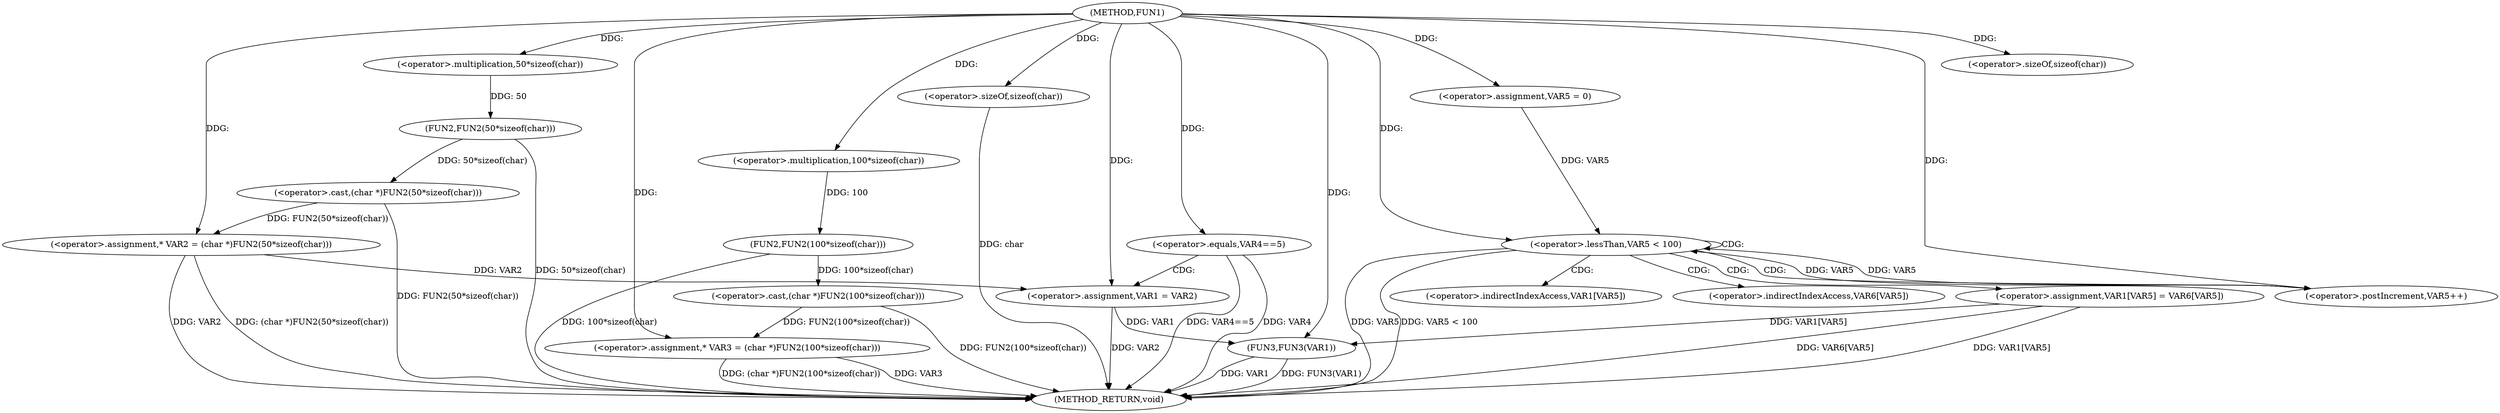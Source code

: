 digraph FUN1 {  
"1000100" [label = "(METHOD,FUN1)" ]
"1000153" [label = "(METHOD_RETURN,void)" ]
"1000104" [label = "(<operator>.assignment,* VAR2 = (char *)FUN2(50*sizeof(char)))" ]
"1000106" [label = "(<operator>.cast,(char *)FUN2(50*sizeof(char)))" ]
"1000108" [label = "(FUN2,FUN2(50*sizeof(char)))" ]
"1000109" [label = "(<operator>.multiplication,50*sizeof(char))" ]
"1000111" [label = "(<operator>.sizeOf,sizeof(char))" ]
"1000114" [label = "(<operator>.assignment,* VAR3 = (char *)FUN2(100*sizeof(char)))" ]
"1000116" [label = "(<operator>.cast,(char *)FUN2(100*sizeof(char)))" ]
"1000118" [label = "(FUN2,FUN2(100*sizeof(char)))" ]
"1000119" [label = "(<operator>.multiplication,100*sizeof(char))" ]
"1000121" [label = "(<operator>.sizeOf,sizeof(char))" ]
"1000124" [label = "(<operator>.equals,VAR4==5)" ]
"1000128" [label = "(<operator>.assignment,VAR1 = VAR2)" ]
"1000135" [label = "(<operator>.assignment,VAR5 = 0)" ]
"1000138" [label = "(<operator>.lessThan,VAR5 < 100)" ]
"1000141" [label = "(<operator>.postIncrement,VAR5++)" ]
"1000144" [label = "(<operator>.assignment,VAR1[VAR5] = VAR6[VAR5])" ]
"1000151" [label = "(FUN3,FUN3(VAR1))" ]
"1000145" [label = "(<operator>.indirectIndexAccess,VAR1[VAR5])" ]
"1000148" [label = "(<operator>.indirectIndexAccess,VAR6[VAR5])" ]
  "1000128" -> "1000153"  [ label = "DDG: VAR2"] 
  "1000124" -> "1000153"  [ label = "DDG: VAR4"] 
  "1000106" -> "1000153"  [ label = "DDG: FUN2(50*sizeof(char))"] 
  "1000151" -> "1000153"  [ label = "DDG: FUN3(VAR1)"] 
  "1000104" -> "1000153"  [ label = "DDG: VAR2"] 
  "1000151" -> "1000153"  [ label = "DDG: VAR1"] 
  "1000144" -> "1000153"  [ label = "DDG: VAR6[VAR5]"] 
  "1000116" -> "1000153"  [ label = "DDG: FUN2(100*sizeof(char))"] 
  "1000118" -> "1000153"  [ label = "DDG: 100*sizeof(char)"] 
  "1000114" -> "1000153"  [ label = "DDG: (char *)FUN2(100*sizeof(char))"] 
  "1000124" -> "1000153"  [ label = "DDG: VAR4==5"] 
  "1000138" -> "1000153"  [ label = "DDG: VAR5"] 
  "1000114" -> "1000153"  [ label = "DDG: VAR3"] 
  "1000121" -> "1000153"  [ label = "DDG: char"] 
  "1000144" -> "1000153"  [ label = "DDG: VAR1[VAR5]"] 
  "1000138" -> "1000153"  [ label = "DDG: VAR5 < 100"] 
  "1000104" -> "1000153"  [ label = "DDG: (char *)FUN2(50*sizeof(char))"] 
  "1000108" -> "1000153"  [ label = "DDG: 50*sizeof(char)"] 
  "1000106" -> "1000104"  [ label = "DDG: FUN2(50*sizeof(char))"] 
  "1000100" -> "1000104"  [ label = "DDG: "] 
  "1000108" -> "1000106"  [ label = "DDG: 50*sizeof(char)"] 
  "1000109" -> "1000108"  [ label = "DDG: 50"] 
  "1000100" -> "1000109"  [ label = "DDG: "] 
  "1000100" -> "1000111"  [ label = "DDG: "] 
  "1000116" -> "1000114"  [ label = "DDG: FUN2(100*sizeof(char))"] 
  "1000100" -> "1000114"  [ label = "DDG: "] 
  "1000118" -> "1000116"  [ label = "DDG: 100*sizeof(char)"] 
  "1000119" -> "1000118"  [ label = "DDG: 100"] 
  "1000100" -> "1000119"  [ label = "DDG: "] 
  "1000100" -> "1000121"  [ label = "DDG: "] 
  "1000100" -> "1000124"  [ label = "DDG: "] 
  "1000104" -> "1000128"  [ label = "DDG: VAR2"] 
  "1000100" -> "1000128"  [ label = "DDG: "] 
  "1000100" -> "1000135"  [ label = "DDG: "] 
  "1000141" -> "1000138"  [ label = "DDG: VAR5"] 
  "1000135" -> "1000138"  [ label = "DDG: VAR5"] 
  "1000100" -> "1000138"  [ label = "DDG: "] 
  "1000138" -> "1000141"  [ label = "DDG: VAR5"] 
  "1000100" -> "1000141"  [ label = "DDG: "] 
  "1000128" -> "1000151"  [ label = "DDG: VAR1"] 
  "1000144" -> "1000151"  [ label = "DDG: VAR1[VAR5]"] 
  "1000100" -> "1000151"  [ label = "DDG: "] 
  "1000124" -> "1000128"  [ label = "CDG: "] 
  "1000138" -> "1000141"  [ label = "CDG: "] 
  "1000138" -> "1000145"  [ label = "CDG: "] 
  "1000138" -> "1000148"  [ label = "CDG: "] 
  "1000138" -> "1000144"  [ label = "CDG: "] 
  "1000138" -> "1000138"  [ label = "CDG: "] 
}
